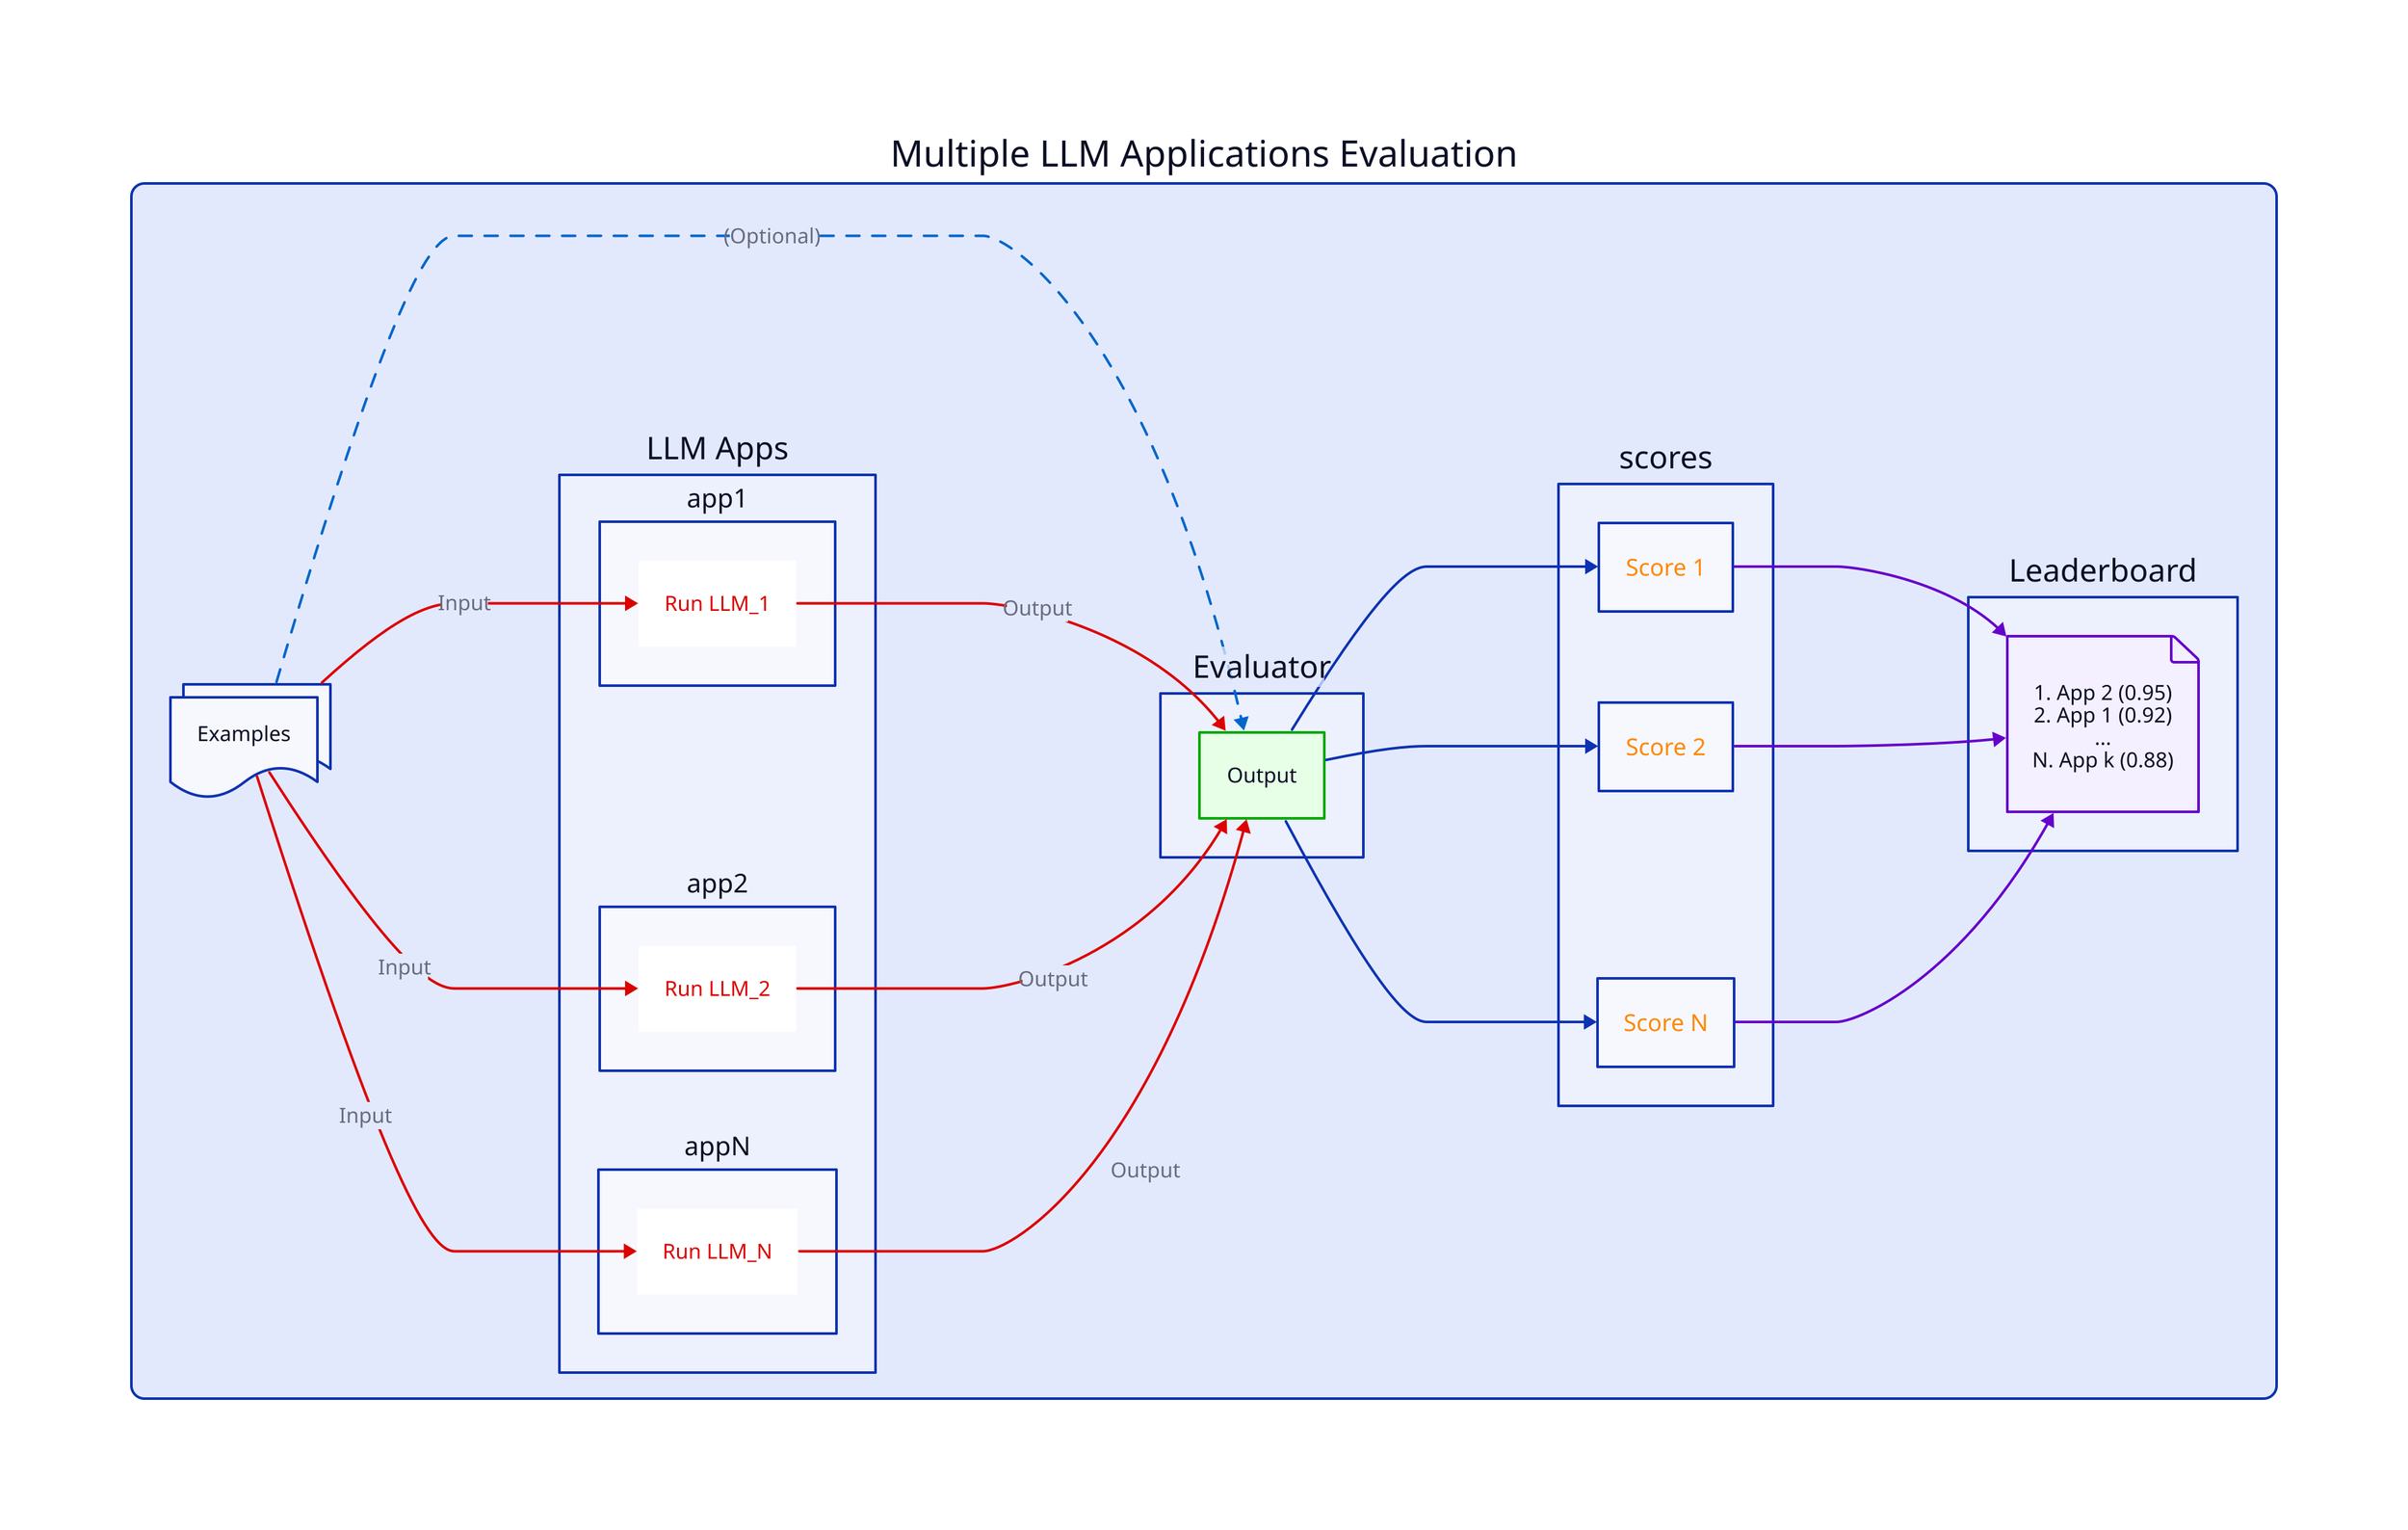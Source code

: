 # Define the main container
container: {
  label: Multiple LLM Applications Evaluation {
    style.font-color: "#dd0000"
    style.font-size: 20
  }
  examples: Examples {
    shape: document
    style.multiple: true
  }

  # Multiple Applications section
  apps: {
    app1: {
      run: Run LLM_1 {
        shape: sequence_diagram
        style.font-color: "#dd0000"
      }
    }
    app2: {
      run: Run LLM_2 {
        shape: sequence_diagram
        style.font-color: "#dd0000"
      }
    }
    dots: |md
      ...
    |
    appN: {
      run: Run LLM_N {
        shape: sequence_diagram
        style.font-color: "#dd0000"
      }
    }
    label: LLM Apps {
      style.font-color: "#dd0000"
      style.font-size: 20
    }
  }

  # Evaluator section
  evaluator: {
    output: Output {
      shape: rectangle
      style.stroke: "#00aa00"
      style.fill: "#e6ffe6"
      style.font-size: 16
    }

    label: Evaluator {
      style.font-color: "#00aa00"
      style.font-size: 20
    }
  }

  # Score outputs
  scores: {
    score1: Score 1 {
      style.font-color: "#ff8800"
      style.font-size: 18
    }
    score2: Score 2 {
      style.font-color: "#ff8800"
      style.font-size: 18
    }
    dots: |md
      ...
    |
    scoreN: Score N {
      style.font-color: "#ff8800"
      style.font-size: 18
    }
  }

  # Ranking section
  ranking: {
    label: Leaderboard {
      style.font-color: "#6600cc"
      style.font-size: 20
    }

    board: {
      shape: page
      style.stroke: "#6600cc"
      style.fill: "#f5f0ff"

      label: "1. App 2 (0.95)\n2. App 1 (0.92)\n...\nN. App k (0.88)"
    }
  }

  # Connections
  examples -> evaluator.output: "(Optional)" {
    style.stroke: "#0066cc"
    style.stroke-dash: 5
  }

  # Input connections
  examples -> apps.app1.run: Input {
    style.stroke: "#dd0000"
  }
  examples -> apps.app2.run: Input {
    style.stroke: "#dd0000"
  }
  examples -> apps.appN.run: Input {
    style.stroke: "#dd0000"
  }

  # Output connections
  apps.app1.run -> evaluator.output: Output {
    style.stroke: "#dd0000"
  }
  apps.app2.run -> evaluator.output: Output {
    style.stroke: "#dd0000"
  }
  apps.appN.run -> evaluator.output: Output {
    style.stroke: "#dd0000"
  }

  # Score connections
  evaluator.output -> scores.score1
  evaluator.output -> scores.score2
  evaluator.output -> scores.scoreN

  # Ranking connections
  scores.score1 -> ranking.board: {
    style.stroke: "#6600cc"
  }
  scores.score2 -> ranking.board: {
    style.stroke: "#6600cc"
  }
  scores.scoreN -> ranking.board: {
    style.stroke: "#6600cc"
  }
}

# Container styling
container.style: {
  stroke-width: 2
  border-radius: 10
}

# Global styling
direction: right
